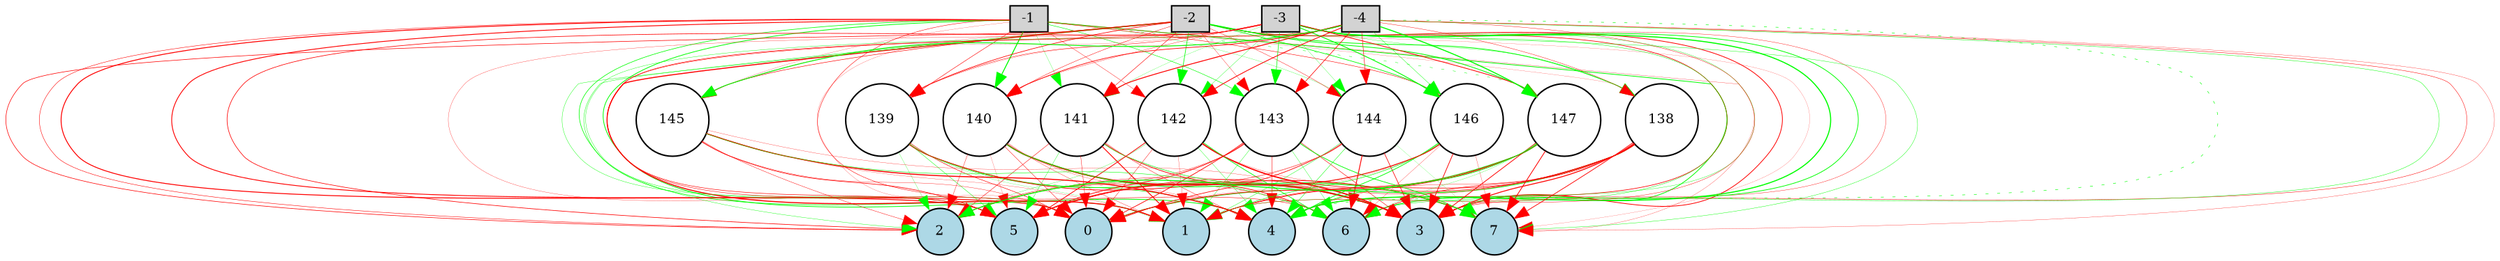 digraph {
	node [fontsize=9 height=0.2 shape=circle width=0.2]
	-1 [fillcolor=lightgray shape=box style=filled]
	-2 [fillcolor=lightgray shape=box style=filled]
	-3 [fillcolor=lightgray shape=box style=filled]
	-4 [fillcolor=lightgray shape=box style=filled]
	0 [fillcolor=lightblue style=filled]
	1 [fillcolor=lightblue style=filled]
	2 [fillcolor=lightblue style=filled]
	3 [fillcolor=lightblue style=filled]
	4 [fillcolor=lightblue style=filled]
	5 [fillcolor=lightblue style=filled]
	6 [fillcolor=lightblue style=filled]
	7 [fillcolor=lightblue style=filled]
	138 [fillcolor=white style=filled]
	139 [fillcolor=white style=filled]
	140 [fillcolor=white style=filled]
	141 [fillcolor=white style=filled]
	142 [fillcolor=white style=filled]
	143 [fillcolor=white style=filled]
	144 [fillcolor=white style=filled]
	145 [fillcolor=white style=filled]
	146 [fillcolor=white style=filled]
	147 [fillcolor=white style=filled]
	-1 -> 138 [color=red penwidth=0.10113672294992371 style=solid]
	-1 -> 139 [color=red penwidth=0.303996027603918 style=solid]
	-1 -> 140 [color=green penwidth=0.6603930962767911 style=solid]
	-1 -> 141 [color=green penwidth=0.14639385025585627 style=solid]
	-1 -> 142 [color=red penwidth=0.20676782666619664 style=solid]
	-1 -> 143 [color=green penwidth=0.31344792875521377 style=solid]
	-1 -> 144 [color=green penwidth=0.1375616990441238 style=solid]
	-1 -> 145 [color=red penwidth=0.11779588660647847 style=solid]
	-1 -> 146 [color=red penwidth=0.28938800879948545 style=solid]
	-1 -> 147 [color=green penwidth=0.2351530988228083 style=dotted]
	-2 -> 138 [color=green penwidth=0.48641682156333343 style=solid]
	-2 -> 139 [color=red penwidth=0.41035780583330916 style=solid]
	-2 -> 140 [color=red penwidth=0.24867774904633072 style=solid]
	-2 -> 141 [color=red penwidth=0.31015774686625464 style=solid]
	-2 -> 142 [color=green penwidth=0.40061394830050556 style=solid]
	-2 -> 143 [color=red penwidth=0.18120029920338793 style=solid]
	-2 -> 144 [color=red penwidth=0.22167650111590612 style=solid]
	-2 -> 145 [color=red penwidth=0.32642017504259196 style=solid]
	-2 -> 146 [color=green penwidth=0.420991563973906 style=solid]
	-2 -> 147 [color=green penwidth=0.5048728198064317 style=solid]
	-3 -> 138 [color=green penwidth=0.17595148394293475 style=solid]
	-3 -> 139 [color=red penwidth=0.26529336322562813 style=solid]
	-3 -> 140 [color=red penwidth=0.1902651917731707 style=solid]
	-3 -> 141 [color=green penwidth=0.12999156077027876 style=solid]
	-3 -> 142 [color=green penwidth=0.18107562671238037 style=solid]
	-3 -> 143 [color=green penwidth=0.36034680983561707 style=solid]
	-3 -> 144 [color=green penwidth=0.14407252240739632 style=solid]
	-3 -> 145 [color=red penwidth=0.10891713916161812 style=solid]
	-3 -> 146 [color=green penwidth=0.5614260850160966 style=solid]
	-3 -> 147 [color=red penwidth=0.493301605660459 style=solid]
	-4 -> 138 [color=red penwidth=0.22362874239930403 style=solid]
	-4 -> 139 [color=red penwidth=0.10129623160864025 style=solid]
	-4 -> 140 [color=red penwidth=0.4354187398380339 style=solid]
	-4 -> 141 [color=red penwidth=0.6017024898591284 style=solid]
	-4 -> 142 [color=red penwidth=0.5185571483950997 style=solid]
	-4 -> 143 [color=red penwidth=0.3905451955783389 style=solid]
	-4 -> 144 [color=red penwidth=0.3119722756484872 style=solid]
	-4 -> 145 [color=green penwidth=0.554468234960823 style=solid]
	-4 -> 146 [color=green penwidth=0.21899612498507837 style=solid]
	-4 -> 147 [color=green penwidth=0.7067380214443724 style=solid]
	138 -> 0 [color=green penwidth=0.5223765634097651 style=solid]
	138 -> 1 [color=red penwidth=0.40448515217558145 style=solid]
	138 -> 2 [color=red penwidth=0.23255321277354785 style=solid]
	138 -> 3 [color=red penwidth=0.6117173611038581 style=solid]
	138 -> 4 [color=red penwidth=0.19123808796102895 style=solid]
	138 -> 5 [color=red penwidth=0.3865855918270662 style=solid]
	138 -> 6 [color=red penwidth=0.3514998394163704 style=solid]
	138 -> 7 [color=red penwidth=0.4495932296859715 style=solid]
	139 -> 0 [color=red penwidth=0.3213667803107081 style=solid]
	139 -> 1 [color=green penwidth=0.11359951238920607 style=solid]
	139 -> 2 [color=green penwidth=0.14220354995943202 style=solid]
	139 -> 3 [color=green penwidth=0.444821654593888 style=solid]
	139 -> 4 [color=green penwidth=0.3479534169195427 style=solid]
	139 -> 5 [color=green penwidth=0.24542377258213507 style=solid]
	139 -> 6 [color=red penwidth=0.12497798952135256 style=dotted]
	139 -> 7 [color=red penwidth=0.4644424786661059 style=solid]
	140 -> 0 [color=red penwidth=0.2572430127928224 style=solid]
	140 -> 1 [color=red penwidth=0.18423984407315752 style=solid]
	140 -> 2 [color=red penwidth=0.20947982596544712 style=solid]
	140 -> 3 [color=red penwidth=0.9190466074217861 style=solid]
	140 -> 4 [color=red penwidth=0.14655321978480773 style=solid]
	140 -> 5 [color=red penwidth=0.1154133853825469 style=solid]
	140 -> 6 [color=red penwidth=0.18285038571390316 style=solid]
	140 -> 7 [color=green penwidth=0.5023061365239272 style=solid]
	141 -> 0 [color=red penwidth=0.23924752911378105 style=solid]
	141 -> 1 [color=red penwidth=0.5828042073970734 style=solid]
	141 -> 2 [color=red penwidth=0.27717618690970214 style=solid]
	141 -> 3 [color=green penwidth=0.12977466300884938 style=solid]
	141 -> 4 [color=red penwidth=0.23390422013598708 style=solid]
	141 -> 5 [color=green penwidth=0.20060392531901045 style=solid]
	141 -> 6 [color=red penwidth=0.45060302810336617 style=solid]
	141 -> 7 [color=green penwidth=0.24562430275574618 style=solid]
	142 -> 0 [color=red penwidth=0.23345807435577198 style=solid]
	142 -> 1 [color=red penwidth=0.14569240383529908 style=solid]
	142 -> 2 [color=green penwidth=0.15198910603956872 style=solid]
	142 -> 3 [color=red penwidth=0.8376096829168138 style=solid]
	142 -> 4 [color=green penwidth=0.1922472910650498 style=solid]
	142 -> 5 [color=red penwidth=0.49082538136213194 style=solid]
	142 -> 6 [color=green penwidth=0.42940772178711173 style=solid]
	142 -> 7 [color=red penwidth=0.15436200245968834 style=solid]
	143 -> 0 [color=red penwidth=0.44061815267109294 style=solid]
	143 -> 1 [color=green penwidth=0.20139803235287568 style=solid]
	143 -> 2 [color=red penwidth=0.22613356236808488 style=solid]
	143 -> 3 [color=red penwidth=0.29549011734621666 style=solid]
	143 -> 4 [color=red penwidth=0.2780980468424836 style=solid]
	143 -> 5 [color=red penwidth=0.46086692854082945 style=solid]
	143 -> 6 [color=green penwidth=0.19067116139032958 style=solid]
	143 -> 7 [color=green penwidth=0.4454170542410463 style=solid]
	144 -> 0 [color=red penwidth=0.419852568449544 style=solid]
	144 -> 1 [color=green penwidth=0.2207864232101146 style=solid]
	144 -> 2 [color=red penwidth=0.18259527433584688 style=solid]
	144 -> 3 [color=red penwidth=0.39652700069457514 style=solid]
	144 -> 4 [color=green penwidth=0.26218187802474346 style=solid]
	144 -> 5 [color=red penwidth=0.1439771783067962 style=solid]
	144 -> 6 [color=red penwidth=0.5603455290057521 style=solid]
	144 -> 7 [color=green penwidth=0.10013670269448179 style=solid]
	145 -> 0 [color=red penwidth=0.19278023583080633 style=solid]
	145 -> 1 [color=red penwidth=0.14031913745658137 style=solid]
	145 -> 2 [color=red penwidth=0.2329116457645309 style=solid]
	145 -> 3 [color=red penwidth=0.15273579374731477 style=solid]
	145 -> 4 [color=red penwidth=0.7044159142813673 style=solid]
	145 -> 5 [color=red penwidth=0.3978794900337005 style=solid]
	145 -> 6 [color=green penwidth=0.2851105815339281 style=solid]
	146 -> 0 [color=red penwidth=0.10634379806419228 style=solid]
	146 -> 1 [color=green penwidth=0.32714068044348077 style=solid]
	146 -> 2 [color=green penwidth=0.13925833160510906 style=solid]
	146 -> 3 [color=red penwidth=0.4614348726606674 style=solid]
	146 -> 4 [color=green penwidth=0.45874758272419625 style=solid]
	146 -> 5 [color=red penwidth=0.5590972276349483 style=solid]
	146 -> 6 [color=red penwidth=0.14365817821805704 style=solid]
	146 -> 7 [color=red penwidth=0.15407767392769683 style=solid]
	147 -> 0 [color=red penwidth=0.45841886690277067 style=solid]
	147 -> 1 [color=red penwidth=0.34683492122692283 style=solid]
	147 -> 2 [color=green penwidth=0.6110153662877938 style=solid]
	147 -> 3 [color=red penwidth=0.47944327138155907 style=solid]
	147 -> 4 [color=green penwidth=0.4319542719718682 style=solid]
	147 -> 5 [color=red penwidth=0.19002242439994843 style=solid]
	147 -> 6 [color=green penwidth=0.13525560435888467 style=solid]
	147 -> 7 [color=red penwidth=0.5101078093360865 style=solid]
	-1 -> 0 [color=red penwidth=0.5606850628269744 style=solid]
	-1 -> 1 [color=green penwidth=0.3885533916711881 style=solid]
	-1 -> 2 [color=red penwidth=0.2853735951078913 style=solid]
	-1 -> 3 [color=green penwidth=0.483453248166123 style=solid]
	-1 -> 4 [color=green penwidth=0.4848950328976587 style=solid]
	-1 -> 5 [color=red penwidth=0.608547212612048 style=solid]
	-1 -> 6 [color=red penwidth=0.28299183602995726 style=solid]
	-1 -> 7 [color=red penwidth=0.14138038625212318 style=solid]
	-2 -> 0 [color=green penwidth=0.24451429648257414 style=solid]
	-2 -> 1 [color=red penwidth=0.7039670184195461 style=solid]
	-2 -> 2 [color=red penwidth=0.37134657288538 style=solid]
	-2 -> 3 [color=red penwidth=0.49319282999849845 style=solid]
	-2 -> 4 [color=red penwidth=0.4095518939166338 style=solid]
	-2 -> 5 [color=green penwidth=0.21619770600405067 style=solid]
	-2 -> 6 [color=green penwidth=0.19585537802174785 style=solid]
	-2 -> 7 [color=red penwidth=0.10034244619963142 style=solid]
	-3 -> 0 [color=red penwidth=0.2770143516625655 style=solid]
	-3 -> 1 [color=green penwidth=0.2360823642856928 style=solid]
	-3 -> 2 [color=red penwidth=0.39725512167540944 style=solid]
	-3 -> 3 [color=red penwidth=0.20801755855000717 style=solid]
	-3 -> 4 [color=green penwidth=0.7448020568947095 style=solid]
	-3 -> 5 [color=red penwidth=0.15764518235803038 style=solid]
	-3 -> 6 [color=green penwidth=0.4769137727695527 style=solid]
	-3 -> 7 [color=green penwidth=0.2244928745785521 style=solid]
	-4 -> 0 [color=red penwidth=0.11537572081724577 style=solid]
	-4 -> 1 [color=red penwidth=0.22551771645688995 style=solid]
	-4 -> 2 [color=green penwidth=0.20985214140817388 style=solid]
	-4 -> 3 [color=red penwidth=0.26288302606683744 style=solid]
	-4 -> 4 [color=green penwidth=0.31797927147335747 style=dotted]
	-4 -> 5 [color=red penwidth=0.3295500795440367 style=solid]
	-4 -> 6 [color=green penwidth=0.24143306537036938 style=solid]
	-4 -> 7 [color=red penwidth=0.165726933258538 style=solid]
}
